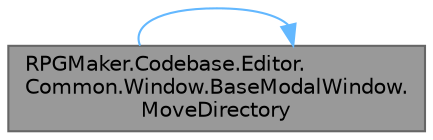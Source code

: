 digraph "RPGMaker.Codebase.Editor.Common.Window.BaseModalWindow.MoveDirectory"
{
 // LATEX_PDF_SIZE
  bgcolor="transparent";
  edge [fontname=Helvetica,fontsize=10,labelfontname=Helvetica,labelfontsize=10];
  node [fontname=Helvetica,fontsize=10,shape=box,height=0.2,width=0.4];
  rankdir="LR";
  Node1 [id="Node000001",label="RPGMaker.Codebase.Editor.\lCommon.Window.BaseModalWindow.\lMoveDirectory",height=0.2,width=0.4,color="gray40", fillcolor="grey60", style="filled", fontcolor="black",tooltip="😁 ディレクトリー移動"];
  Node1 -> Node1 [id="edge1_Node000001_Node000001",color="steelblue1",style="solid",tooltip=" "];
}
